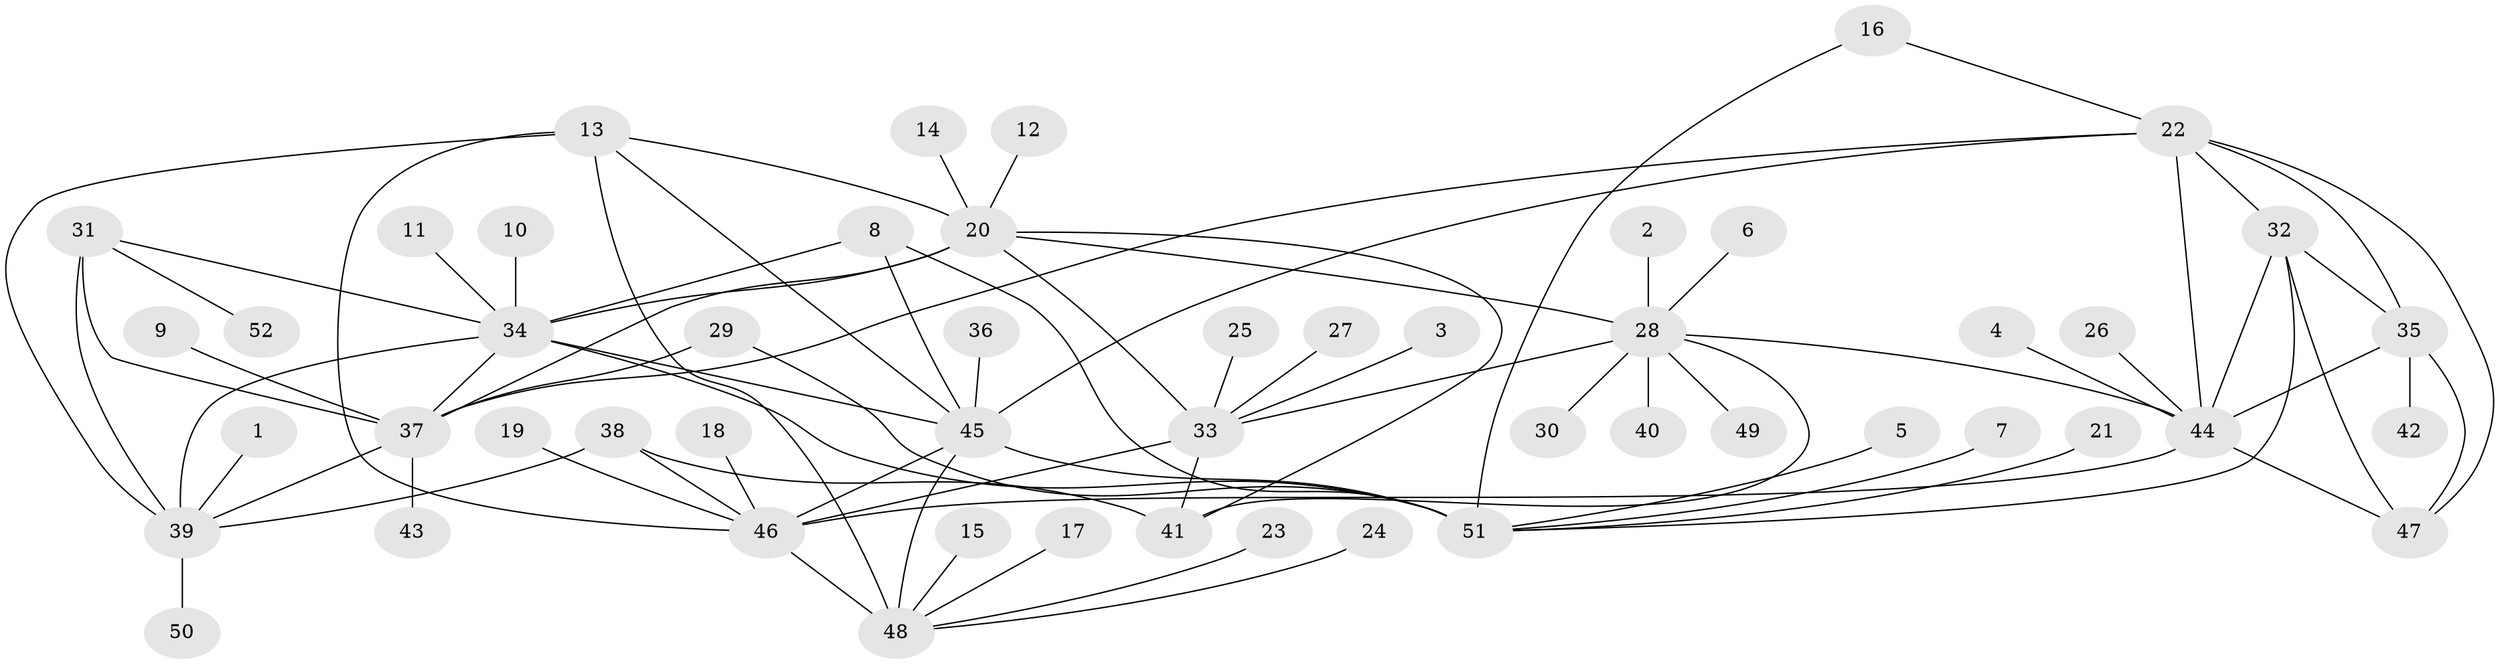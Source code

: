 // original degree distribution, {6: 0.038461538461538464, 7: 0.04807692307692308, 11: 0.028846153846153848, 8: 0.038461538461538464, 5: 0.038461538461538464, 9: 0.009615384615384616, 10: 0.019230769230769232, 4: 0.009615384615384616, 12: 0.009615384615384616, 1: 0.5769230769230769, 2: 0.15384615384615385, 3: 0.028846153846153848}
// Generated by graph-tools (version 1.1) at 2025/26/03/09/25 03:26:48]
// undirected, 52 vertices, 81 edges
graph export_dot {
graph [start="1"]
  node [color=gray90,style=filled];
  1;
  2;
  3;
  4;
  5;
  6;
  7;
  8;
  9;
  10;
  11;
  12;
  13;
  14;
  15;
  16;
  17;
  18;
  19;
  20;
  21;
  22;
  23;
  24;
  25;
  26;
  27;
  28;
  29;
  30;
  31;
  32;
  33;
  34;
  35;
  36;
  37;
  38;
  39;
  40;
  41;
  42;
  43;
  44;
  45;
  46;
  47;
  48;
  49;
  50;
  51;
  52;
  1 -- 39 [weight=1.0];
  2 -- 28 [weight=1.0];
  3 -- 33 [weight=1.0];
  4 -- 44 [weight=1.0];
  5 -- 51 [weight=1.0];
  6 -- 28 [weight=1.0];
  7 -- 51 [weight=1.0];
  8 -- 34 [weight=2.0];
  8 -- 45 [weight=2.0];
  8 -- 51 [weight=2.0];
  9 -- 37 [weight=1.0];
  10 -- 34 [weight=1.0];
  11 -- 34 [weight=1.0];
  12 -- 20 [weight=1.0];
  13 -- 20 [weight=1.0];
  13 -- 39 [weight=1.0];
  13 -- 45 [weight=1.0];
  13 -- 46 [weight=1.0];
  13 -- 48 [weight=2.0];
  14 -- 20 [weight=1.0];
  15 -- 48 [weight=1.0];
  16 -- 22 [weight=1.0];
  16 -- 51 [weight=1.0];
  17 -- 48 [weight=1.0];
  18 -- 46 [weight=1.0];
  19 -- 46 [weight=1.0];
  20 -- 28 [weight=2.0];
  20 -- 33 [weight=2.0];
  20 -- 34 [weight=1.0];
  20 -- 37 [weight=1.0];
  20 -- 41 [weight=2.0];
  21 -- 51 [weight=1.0];
  22 -- 32 [weight=1.0];
  22 -- 35 [weight=1.0];
  22 -- 37 [weight=1.0];
  22 -- 44 [weight=1.0];
  22 -- 45 [weight=1.0];
  22 -- 47 [weight=1.0];
  23 -- 48 [weight=1.0];
  24 -- 48 [weight=1.0];
  25 -- 33 [weight=1.0];
  26 -- 44 [weight=1.0];
  27 -- 33 [weight=1.0];
  28 -- 30 [weight=1.0];
  28 -- 33 [weight=1.0];
  28 -- 40 [weight=1.0];
  28 -- 41 [weight=1.0];
  28 -- 44 [weight=1.0];
  28 -- 49 [weight=1.0];
  29 -- 37 [weight=1.0];
  29 -- 51 [weight=1.0];
  31 -- 34 [weight=1.0];
  31 -- 37 [weight=1.0];
  31 -- 39 [weight=2.0];
  31 -- 52 [weight=1.0];
  32 -- 35 [weight=1.0];
  32 -- 44 [weight=1.0];
  32 -- 47 [weight=1.0];
  32 -- 51 [weight=1.0];
  33 -- 41 [weight=1.0];
  33 -- 46 [weight=1.0];
  34 -- 37 [weight=1.0];
  34 -- 39 [weight=2.0];
  34 -- 45 [weight=1.0];
  34 -- 51 [weight=1.0];
  35 -- 42 [weight=1.0];
  35 -- 44 [weight=1.0];
  35 -- 47 [weight=1.0];
  36 -- 45 [weight=1.0];
  37 -- 39 [weight=2.0];
  37 -- 43 [weight=1.0];
  38 -- 39 [weight=1.0];
  38 -- 41 [weight=1.0];
  38 -- 46 [weight=1.0];
  39 -- 50 [weight=1.0];
  44 -- 46 [weight=1.0];
  44 -- 47 [weight=1.0];
  45 -- 46 [weight=1.0];
  45 -- 48 [weight=2.0];
  45 -- 51 [weight=1.0];
  46 -- 48 [weight=2.0];
}
